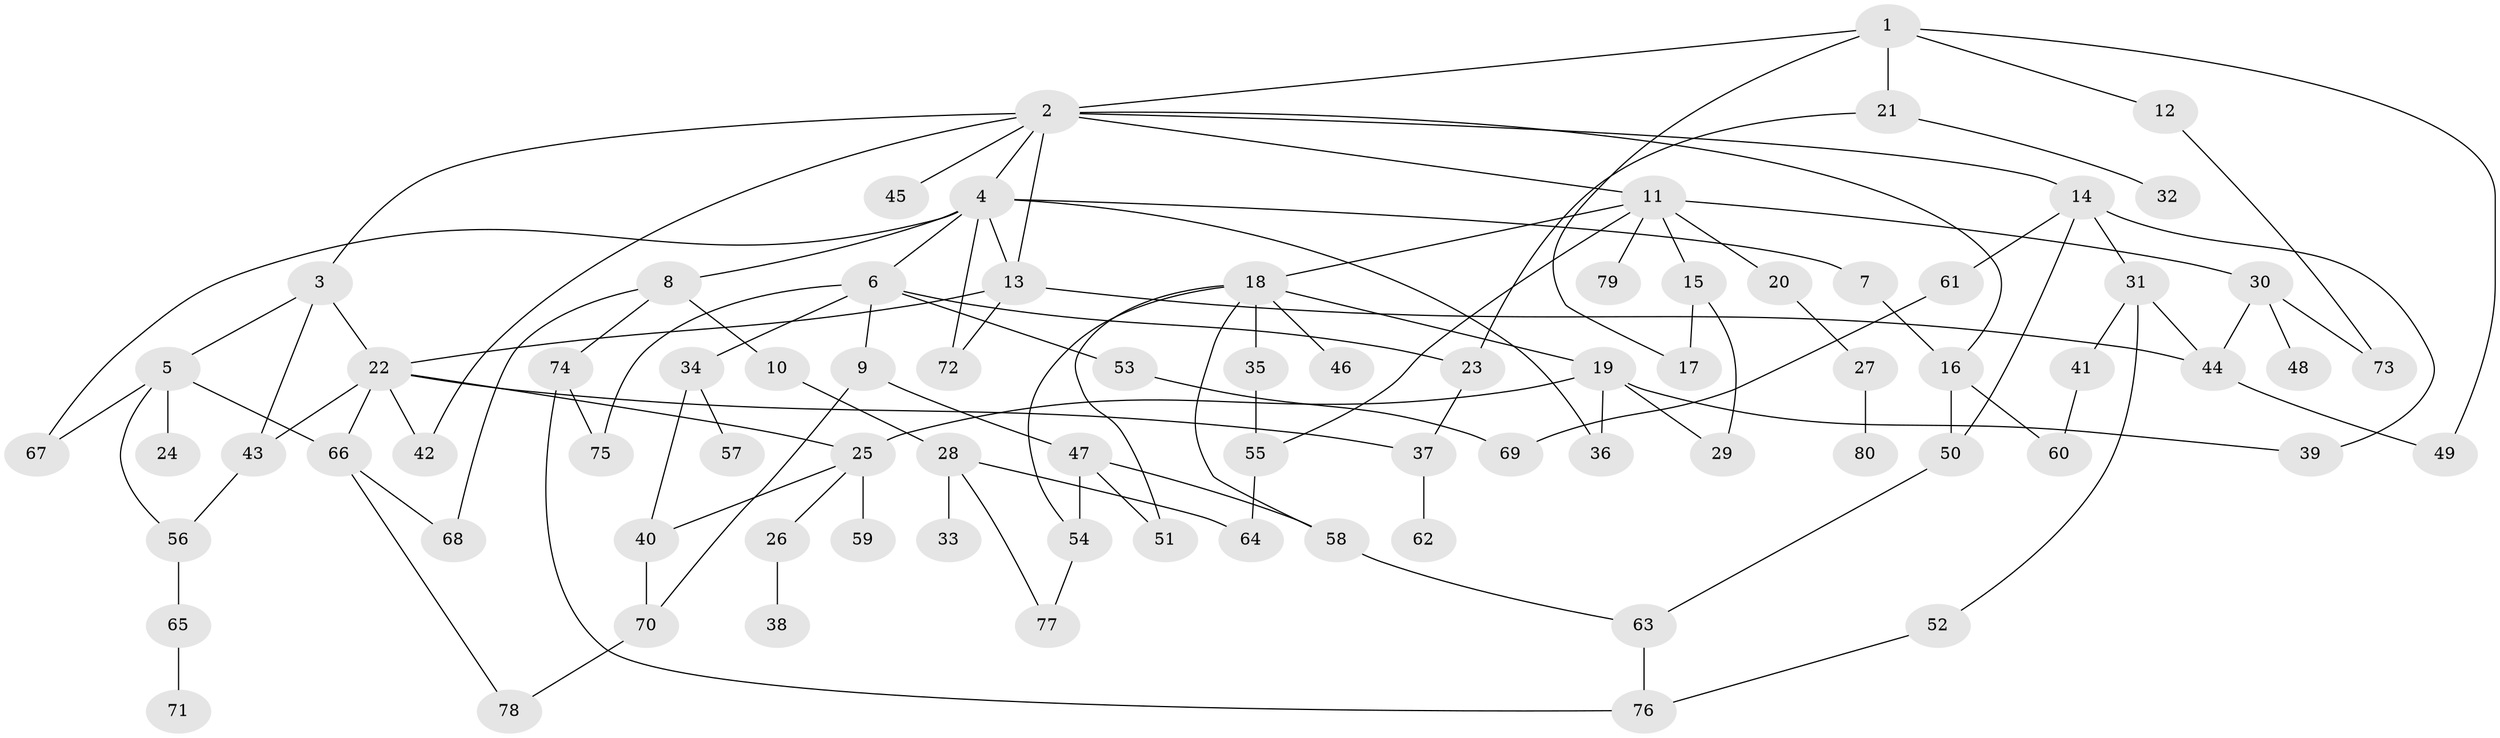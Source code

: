 // Generated by graph-tools (version 1.1) at 2025/10/02/27/25 16:10:55]
// undirected, 80 vertices, 116 edges
graph export_dot {
graph [start="1"]
  node [color=gray90,style=filled];
  1;
  2;
  3;
  4;
  5;
  6;
  7;
  8;
  9;
  10;
  11;
  12;
  13;
  14;
  15;
  16;
  17;
  18;
  19;
  20;
  21;
  22;
  23;
  24;
  25;
  26;
  27;
  28;
  29;
  30;
  31;
  32;
  33;
  34;
  35;
  36;
  37;
  38;
  39;
  40;
  41;
  42;
  43;
  44;
  45;
  46;
  47;
  48;
  49;
  50;
  51;
  52;
  53;
  54;
  55;
  56;
  57;
  58;
  59;
  60;
  61;
  62;
  63;
  64;
  65;
  66;
  67;
  68;
  69;
  70;
  71;
  72;
  73;
  74;
  75;
  76;
  77;
  78;
  79;
  80;
  1 -- 2;
  1 -- 12;
  1 -- 21;
  1 -- 17;
  1 -- 49;
  2 -- 3;
  2 -- 4;
  2 -- 11;
  2 -- 13;
  2 -- 14;
  2 -- 16;
  2 -- 45;
  2 -- 42;
  3 -- 5;
  3 -- 22;
  3 -- 43;
  4 -- 6;
  4 -- 7;
  4 -- 8;
  4 -- 67;
  4 -- 72;
  4 -- 13;
  4 -- 36;
  5 -- 24;
  5 -- 56;
  5 -- 67;
  5 -- 66;
  6 -- 9;
  6 -- 23;
  6 -- 34;
  6 -- 53;
  6 -- 75;
  7 -- 16;
  8 -- 10;
  8 -- 68;
  8 -- 74;
  9 -- 47;
  9 -- 70;
  10 -- 28;
  11 -- 15;
  11 -- 18;
  11 -- 20;
  11 -- 30;
  11 -- 55;
  11 -- 79;
  12 -- 73;
  13 -- 44;
  13 -- 22;
  13 -- 72;
  14 -- 31;
  14 -- 39;
  14 -- 50;
  14 -- 61;
  15 -- 17;
  15 -- 29;
  16 -- 60;
  16 -- 50;
  18 -- 19;
  18 -- 35;
  18 -- 46;
  18 -- 51;
  18 -- 54;
  18 -- 58;
  19 -- 36;
  19 -- 29;
  19 -- 25;
  19 -- 39;
  20 -- 27;
  21 -- 32;
  21 -- 23;
  22 -- 25;
  22 -- 42;
  22 -- 66;
  22 -- 43;
  22 -- 37;
  23 -- 37;
  25 -- 26;
  25 -- 40;
  25 -- 59;
  26 -- 38;
  27 -- 80;
  28 -- 33;
  28 -- 64;
  28 -- 77;
  30 -- 48;
  30 -- 73;
  30 -- 44;
  31 -- 41;
  31 -- 52;
  31 -- 44;
  34 -- 57;
  34 -- 40;
  35 -- 55;
  37 -- 62;
  40 -- 70;
  41 -- 60;
  43 -- 56;
  44 -- 49;
  47 -- 58;
  47 -- 51;
  47 -- 54;
  50 -- 63;
  52 -- 76;
  53 -- 69;
  54 -- 77;
  55 -- 64;
  56 -- 65;
  58 -- 63;
  61 -- 69;
  63 -- 76;
  65 -- 71;
  66 -- 78;
  66 -- 68;
  70 -- 78;
  74 -- 76;
  74 -- 75;
}
